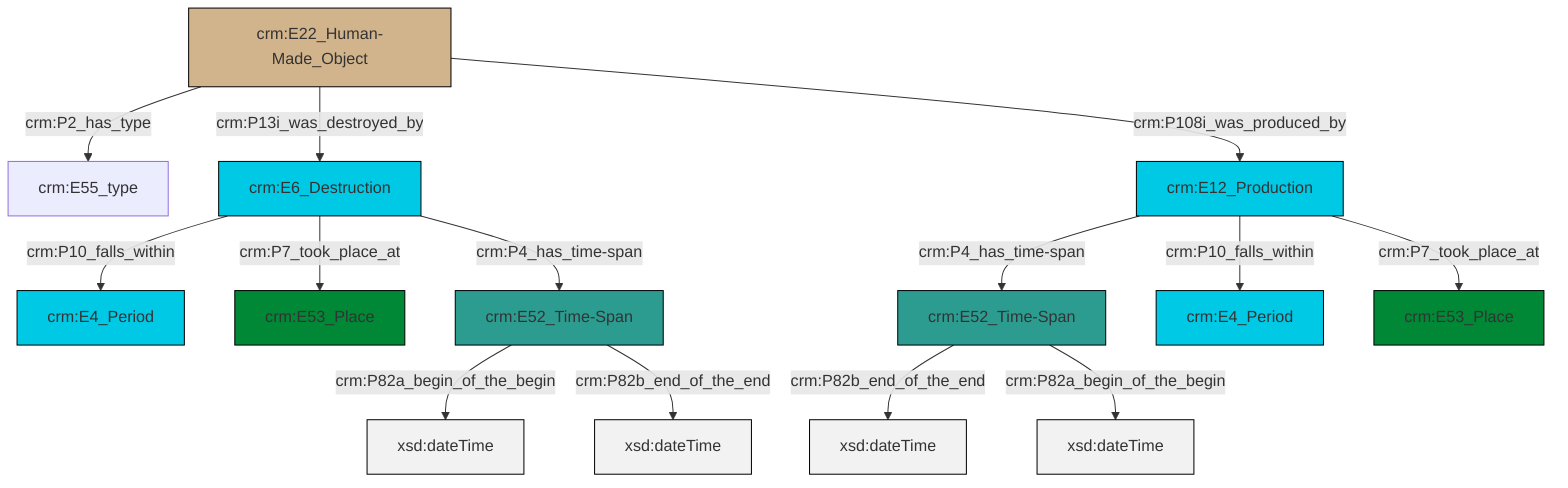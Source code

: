graph TD
classDef Literal fill:#f2f2f2,stroke:#000000;
classDef CRM_Entity fill:#FFFFFF,stroke:#000000;
classDef Temporal_Entity fill:#00C9E6, stroke:#000000;
classDef Type fill:#E18312, stroke:#000000;
classDef Time-Span fill:#2C9C91, stroke:#000000;
classDef Appellation fill:#FFEB7F, stroke:#000000;
classDef Place fill:#008836, stroke:#000000;
classDef Persistent_Item fill:#B266B2, stroke:#000000;
classDef Conceptual_Object fill:#FFD700, stroke:#000000;
classDef Physical_Thing fill:#D2B48C, stroke:#000000;
classDef Actor fill:#f58aad, stroke:#000000;
classDef PC_Classes fill:#4ce600, stroke:#000000;
classDef Multi fill:#cccccc,stroke:#000000;

2["crm:E12_Production"]:::Temporal_Entity -->|crm:P4_has_time-span| 3["crm:E52_Time-Span"]:::Time-Span
6["crm:E6_Destruction"]:::Temporal_Entity -->|crm:P10_falls_within| 7["crm:E4_Period"]:::Temporal_Entity
6["crm:E6_Destruction"]:::Temporal_Entity -->|crm:P7_took_place_at| 4["crm:E53_Place"]:::Place
8["crm:E52_Time-Span"]:::Time-Span -->|crm:P82a_begin_of_the_begin| 10[xsd:dateTime]:::Literal
2["crm:E12_Production"]:::Temporal_Entity -->|crm:P10_falls_within| 11["crm:E4_Period"]:::Temporal_Entity
3["crm:E52_Time-Span"]:::Time-Span -->|crm:P82b_end_of_the_end| 13[xsd:dateTime]:::Literal
14["crm:E22_Human-Made_Object"]:::Physical_Thing -->|crm:P2_has_type| 15["crm:E55_type"]:::Default
14["crm:E22_Human-Made_Object"]:::Physical_Thing -->|crm:P13i_was_destroyed_by| 6["crm:E6_Destruction"]:::Temporal_Entity
8["crm:E52_Time-Span"]:::Time-Span -->|crm:P82b_end_of_the_end| 20[xsd:dateTime]:::Literal
3["crm:E52_Time-Span"]:::Time-Span -->|crm:P82a_begin_of_the_begin| 21[xsd:dateTime]:::Literal
14["crm:E22_Human-Made_Object"]:::Physical_Thing -->|crm:P108i_was_produced_by| 2["crm:E12_Production"]:::Temporal_Entity
6["crm:E6_Destruction"]:::Temporal_Entity -->|crm:P4_has_time-span| 8["crm:E52_Time-Span"]:::Time-Span
2["crm:E12_Production"]:::Temporal_Entity -->|crm:P7_took_place_at| 0["crm:E53_Place"]:::Place